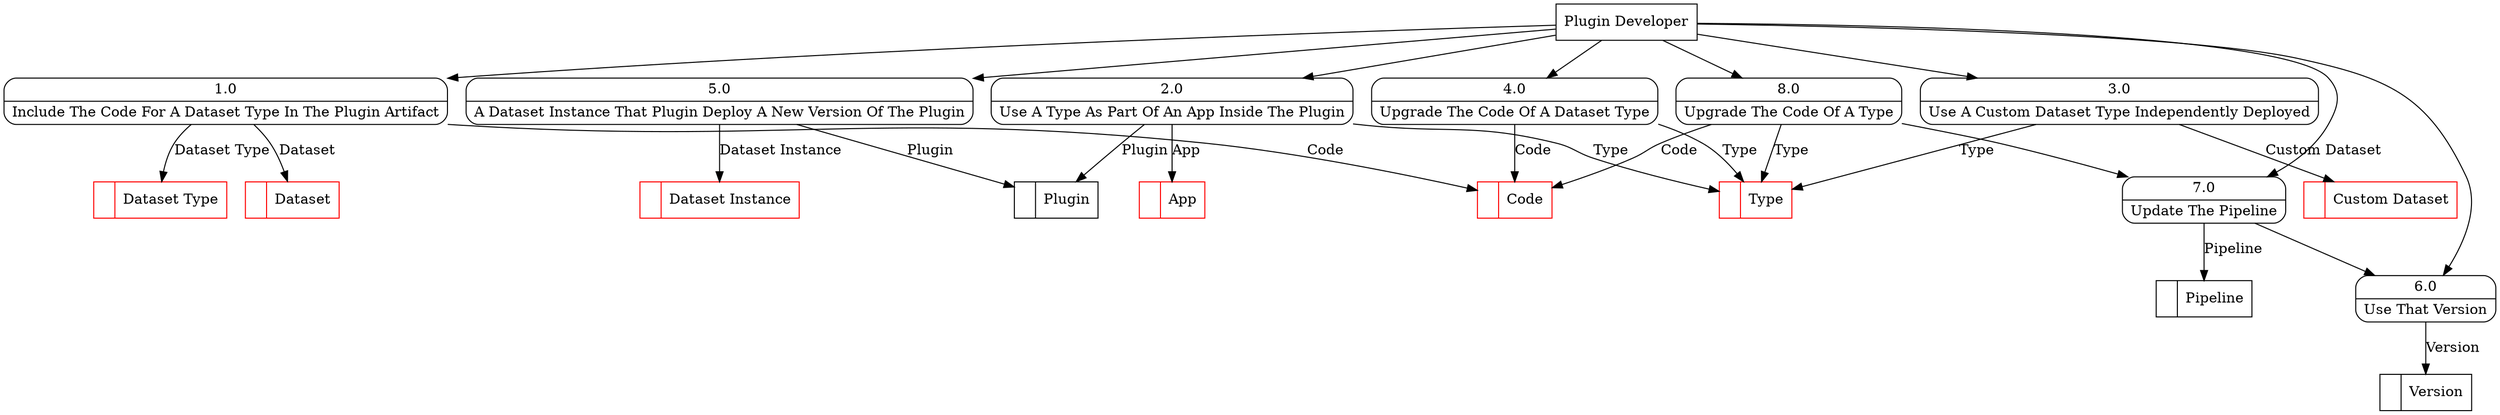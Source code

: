 digraph dfd2{ 
node[shape=record]
200 [label="<f0>  |<f1> Code " color=red];
201 [label="<f0>  |<f1> Dataset Type " color=red];
202 [label="<f0>  |<f1> Plugin " ];
203 [label="<f0>  |<f1> Type " color=red];
204 [label="<f0>  |<f1> App " color=red];
205 [label="<f0>  |<f1> Version " ];
206 [label="<f0>  |<f1> Pipeline " ];
207 [label="<f0>  |<f1> Dataset Instance " color=red];
208 [label="<f0>  |<f1> Custom Dataset " color=red];
209 [label="<f0>  |<f1> Dataset " color=red];
210 [label="Plugin Developer" shape=box];
211 [label="{<f0> 1.0|<f1> Include The Code For A Dataset Type In The Plugin Artifact }" shape=Mrecord];
212 [label="{<f0> 2.0|<f1> Use A Type As Part Of An App Inside The Plugin }" shape=Mrecord];
213 [label="{<f0> 3.0|<f1> Use A Custom Dataset Type Independently Deployed }" shape=Mrecord];
214 [label="{<f0> 4.0|<f1> Upgrade The Code Of A Dataset Type }" shape=Mrecord];
215 [label="{<f0> 5.0|<f1> A Dataset Instance That Plugin Deploy A New Version Of The Plugin }" shape=Mrecord];
216 [label="{<f0> 6.0|<f1> Use That Version }" shape=Mrecord];
217 [label="{<f0> 7.0|<f1> Update The Pipeline }" shape=Mrecord];
218 [label="{<f0> 8.0|<f1> Upgrade The Code Of A Type }" shape=Mrecord];
210 -> 211
210 -> 212
210 -> 213
210 -> 214
210 -> 215
210 -> 216
210 -> 217
210 -> 218
211 -> 200 [label="Code"]
211 -> 201 [label="Dataset Type"]
212 -> 203 [label="Type"]
212 -> 204 [label="App"]
212 -> 202 [label="Plugin"]
213 -> 203 [label="Type"]
214 -> 200 [label="Code"]
214 -> 203 [label="Type"]
215 -> 207 [label="Dataset Instance"]
215 -> 202 [label="Plugin"]
216 -> 205 [label="Version"]
217 -> 216
217 -> 206 [label="Pipeline"]
218 -> 217
218 -> 203 [label="Type"]
218 -> 200 [label="Code"]
213 -> 208 [label="Custom Dataset"]
211 -> 209 [label="Dataset"]
}